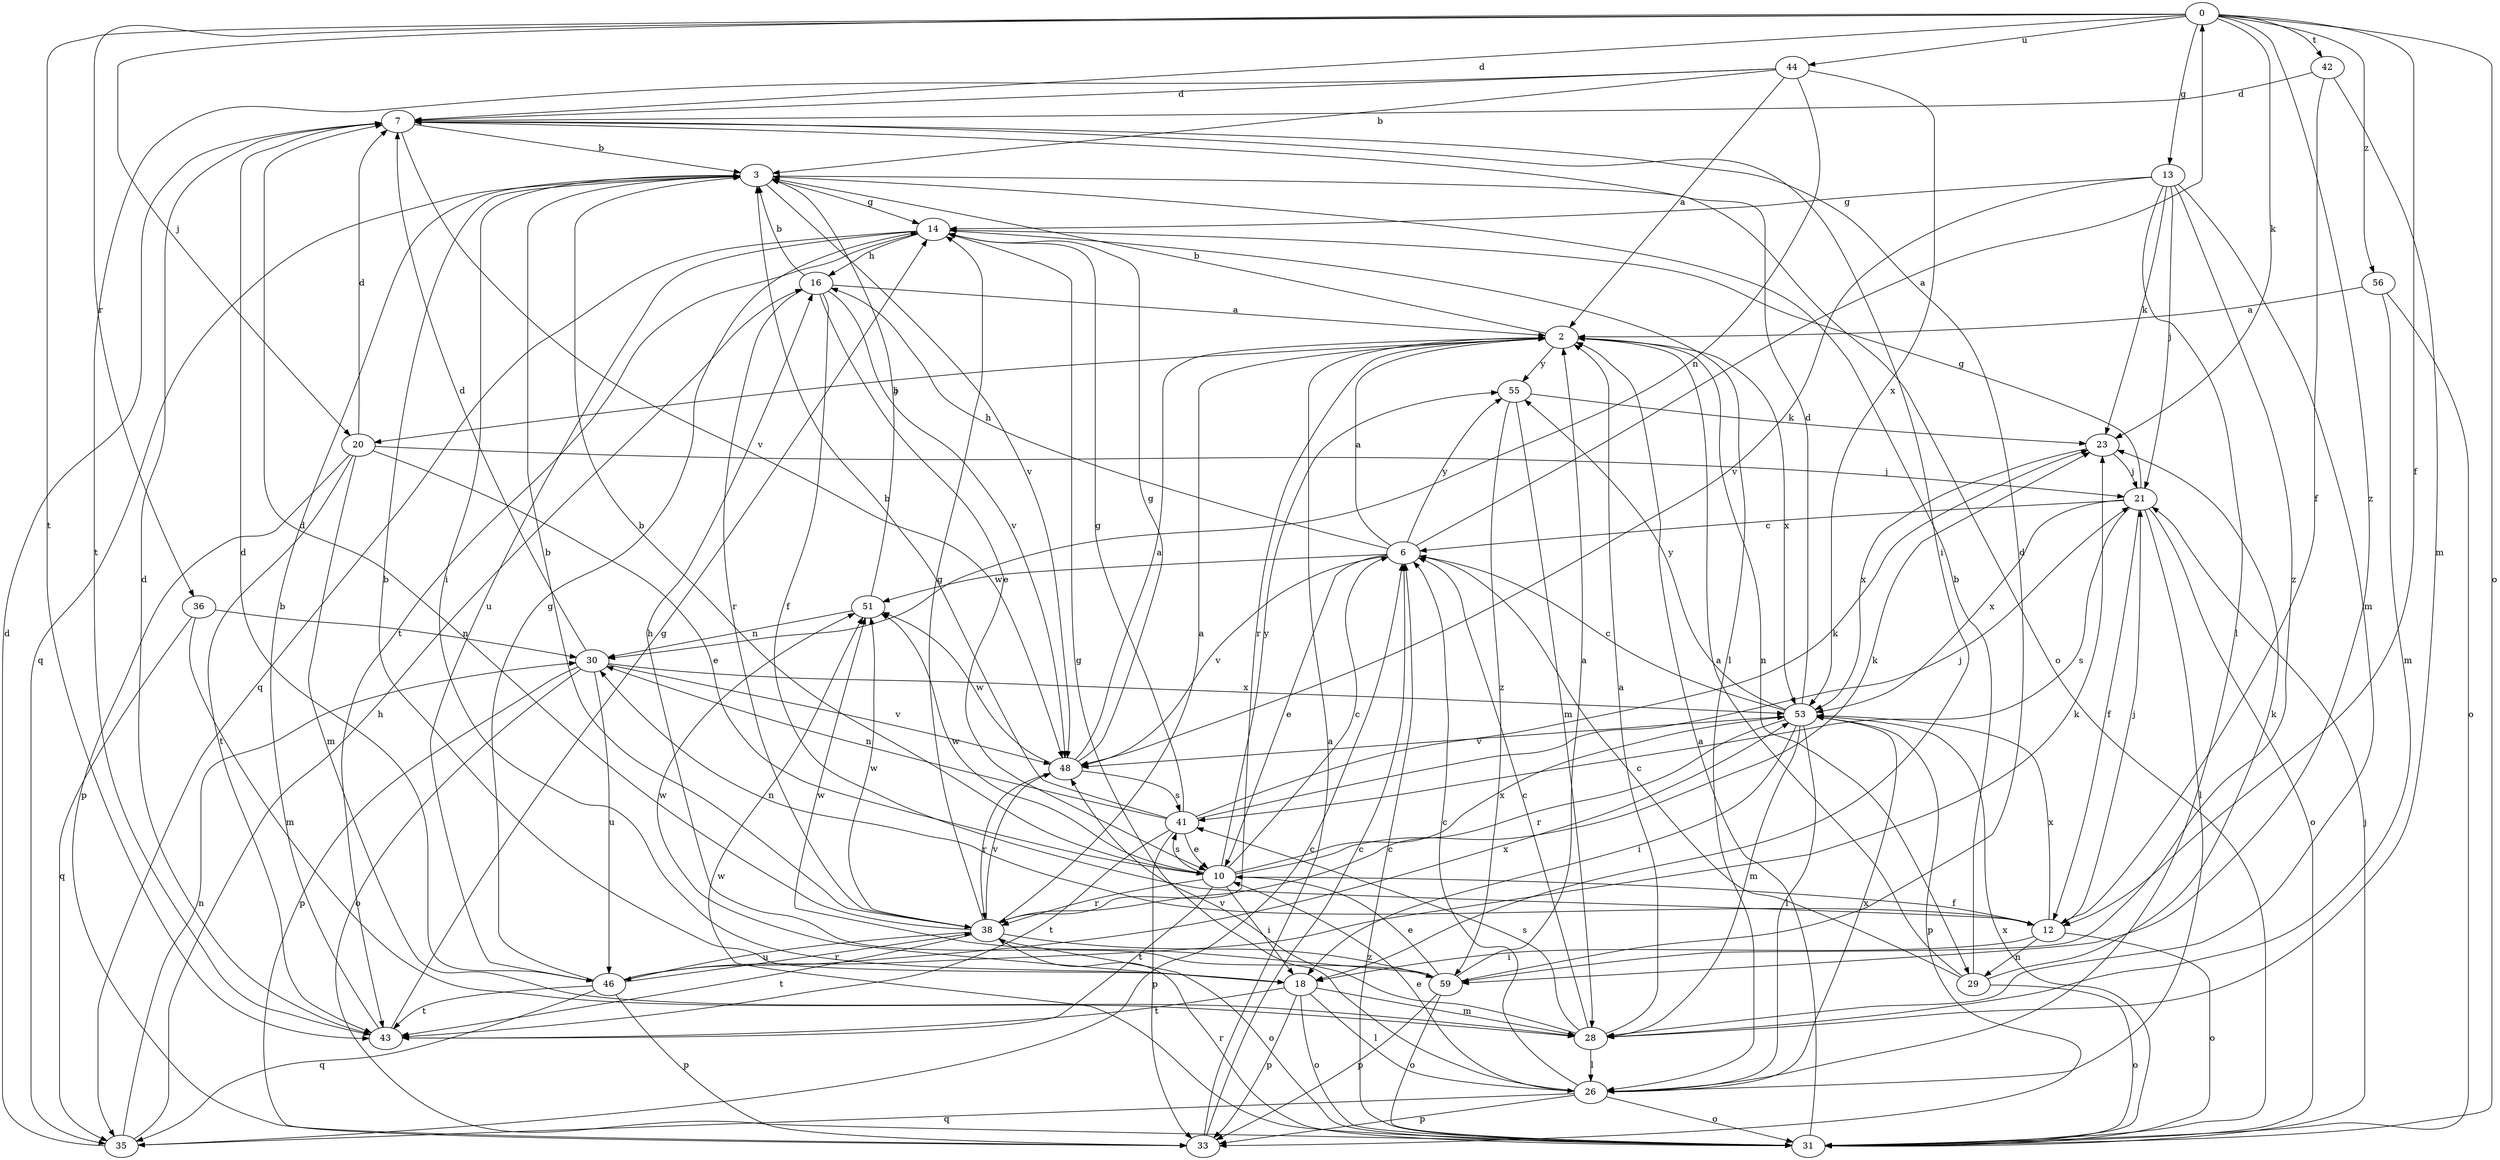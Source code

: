 strict digraph  {
0;
2;
3;
6;
7;
10;
12;
13;
14;
16;
18;
20;
21;
23;
26;
28;
29;
30;
31;
33;
35;
36;
38;
41;
42;
43;
44;
46;
48;
51;
53;
55;
56;
59;
0 -> 7  [label=d];
0 -> 12  [label=f];
0 -> 13  [label=g];
0 -> 20  [label=j];
0 -> 23  [label=k];
0 -> 31  [label=o];
0 -> 36  [label=r];
0 -> 42  [label=t];
0 -> 43  [label=t];
0 -> 44  [label=u];
0 -> 56  [label=z];
0 -> 59  [label=z];
2 -> 3  [label=b];
2 -> 20  [label=j];
2 -> 29  [label=n];
2 -> 38  [label=r];
2 -> 53  [label=x];
2 -> 55  [label=y];
3 -> 14  [label=g];
3 -> 18  [label=i];
3 -> 31  [label=o];
3 -> 35  [label=q];
3 -> 48  [label=v];
6 -> 0  [label=a];
6 -> 2  [label=a];
6 -> 10  [label=e];
6 -> 16  [label=h];
6 -> 48  [label=v];
6 -> 51  [label=w];
6 -> 55  [label=y];
7 -> 3  [label=b];
7 -> 18  [label=i];
7 -> 48  [label=v];
10 -> 3  [label=b];
10 -> 6  [label=c];
10 -> 12  [label=f];
10 -> 18  [label=i];
10 -> 23  [label=k];
10 -> 38  [label=r];
10 -> 41  [label=s];
10 -> 43  [label=t];
10 -> 51  [label=w];
10 -> 53  [label=x];
10 -> 55  [label=y];
12 -> 18  [label=i];
12 -> 21  [label=j];
12 -> 29  [label=n];
12 -> 30  [label=n];
12 -> 31  [label=o];
12 -> 53  [label=x];
13 -> 14  [label=g];
13 -> 21  [label=j];
13 -> 23  [label=k];
13 -> 26  [label=l];
13 -> 28  [label=m];
13 -> 48  [label=v];
13 -> 59  [label=z];
14 -> 16  [label=h];
14 -> 26  [label=l];
14 -> 35  [label=q];
14 -> 43  [label=t];
14 -> 46  [label=u];
16 -> 2  [label=a];
16 -> 3  [label=b];
16 -> 10  [label=e];
16 -> 12  [label=f];
16 -> 38  [label=r];
16 -> 48  [label=v];
18 -> 3  [label=b];
18 -> 26  [label=l];
18 -> 28  [label=m];
18 -> 31  [label=o];
18 -> 33  [label=p];
18 -> 43  [label=t];
18 -> 51  [label=w];
20 -> 7  [label=d];
20 -> 10  [label=e];
20 -> 21  [label=j];
20 -> 28  [label=m];
20 -> 33  [label=p];
20 -> 43  [label=t];
21 -> 6  [label=c];
21 -> 12  [label=f];
21 -> 14  [label=g];
21 -> 26  [label=l];
21 -> 31  [label=o];
21 -> 41  [label=s];
21 -> 53  [label=x];
23 -> 21  [label=j];
23 -> 53  [label=x];
26 -> 6  [label=c];
26 -> 10  [label=e];
26 -> 14  [label=g];
26 -> 31  [label=o];
26 -> 33  [label=p];
26 -> 35  [label=q];
26 -> 53  [label=x];
28 -> 2  [label=a];
28 -> 6  [label=c];
28 -> 26  [label=l];
28 -> 41  [label=s];
28 -> 48  [label=v];
29 -> 2  [label=a];
29 -> 3  [label=b];
29 -> 6  [label=c];
29 -> 23  [label=k];
29 -> 31  [label=o];
30 -> 7  [label=d];
30 -> 31  [label=o];
30 -> 33  [label=p];
30 -> 46  [label=u];
30 -> 48  [label=v];
30 -> 53  [label=x];
31 -> 2  [label=a];
31 -> 6  [label=c];
31 -> 21  [label=j];
31 -> 38  [label=r];
31 -> 51  [label=w];
31 -> 53  [label=x];
33 -> 2  [label=a];
33 -> 6  [label=c];
35 -> 6  [label=c];
35 -> 7  [label=d];
35 -> 16  [label=h];
35 -> 30  [label=n];
36 -> 28  [label=m];
36 -> 30  [label=n];
36 -> 35  [label=q];
38 -> 2  [label=a];
38 -> 3  [label=b];
38 -> 7  [label=d];
38 -> 14  [label=g];
38 -> 31  [label=o];
38 -> 43  [label=t];
38 -> 46  [label=u];
38 -> 48  [label=v];
38 -> 51  [label=w];
38 -> 59  [label=z];
41 -> 3  [label=b];
41 -> 10  [label=e];
41 -> 14  [label=g];
41 -> 21  [label=j];
41 -> 23  [label=k];
41 -> 30  [label=n];
41 -> 33  [label=p];
41 -> 43  [label=t];
42 -> 7  [label=d];
42 -> 12  [label=f];
42 -> 28  [label=m];
43 -> 3  [label=b];
43 -> 7  [label=d];
43 -> 14  [label=g];
44 -> 2  [label=a];
44 -> 3  [label=b];
44 -> 7  [label=d];
44 -> 30  [label=n];
44 -> 43  [label=t];
44 -> 53  [label=x];
46 -> 7  [label=d];
46 -> 14  [label=g];
46 -> 23  [label=k];
46 -> 33  [label=p];
46 -> 35  [label=q];
46 -> 38  [label=r];
46 -> 43  [label=t];
46 -> 53  [label=x];
48 -> 2  [label=a];
48 -> 14  [label=g];
48 -> 38  [label=r];
48 -> 41  [label=s];
48 -> 51  [label=w];
51 -> 3  [label=b];
51 -> 30  [label=n];
53 -> 6  [label=c];
53 -> 7  [label=d];
53 -> 18  [label=i];
53 -> 26  [label=l];
53 -> 28  [label=m];
53 -> 33  [label=p];
53 -> 38  [label=r];
53 -> 48  [label=v];
53 -> 55  [label=y];
55 -> 23  [label=k];
55 -> 28  [label=m];
55 -> 59  [label=z];
56 -> 2  [label=a];
56 -> 28  [label=m];
56 -> 31  [label=o];
59 -> 2  [label=a];
59 -> 7  [label=d];
59 -> 10  [label=e];
59 -> 16  [label=h];
59 -> 31  [label=o];
59 -> 33  [label=p];
59 -> 51  [label=w];
}
